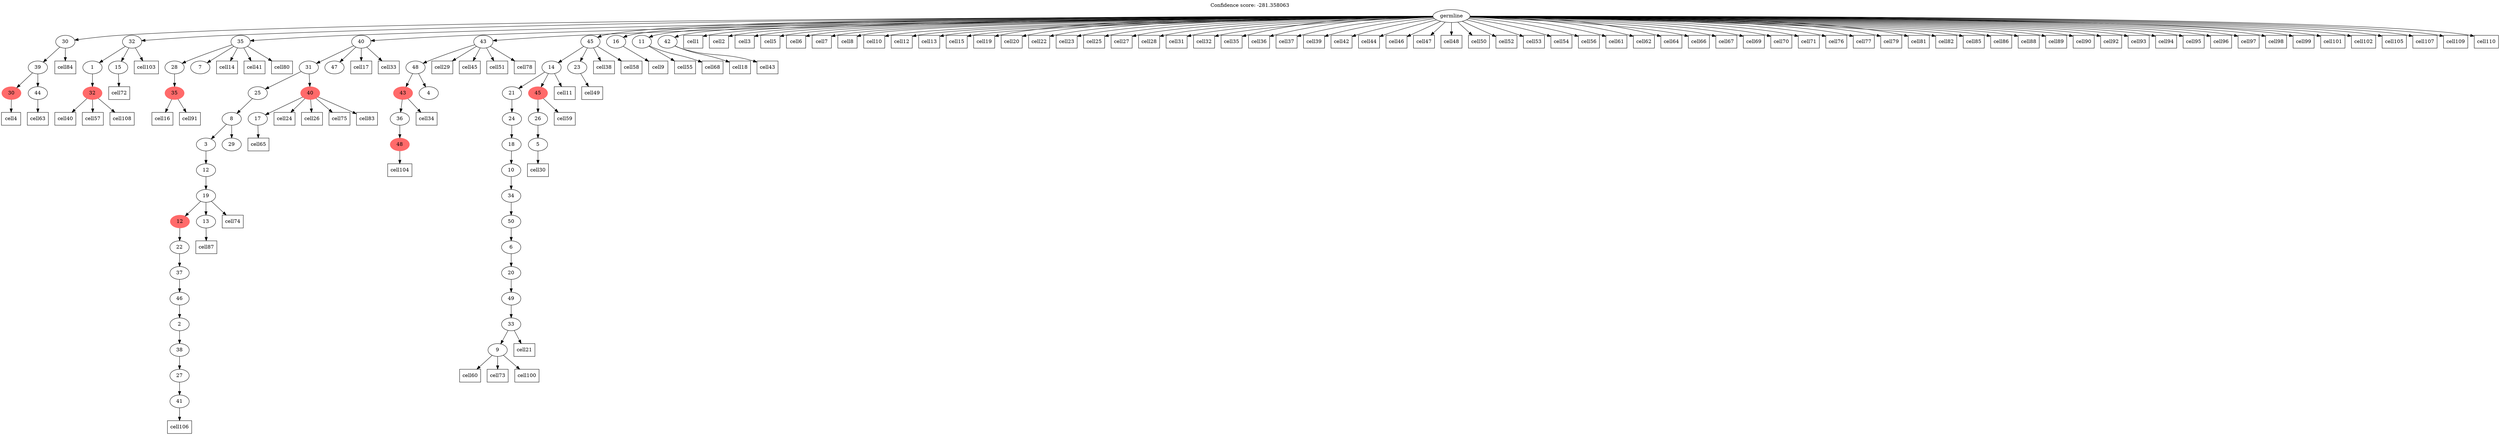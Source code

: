 digraph g {
	"54" -> "55";
	"55" [color=indianred1, style=filled, label="30"];
	"54" -> "56";
	"56" [label="44"];
	"53" -> "54";
	"54" [label="39"];
	"49" -> "50";
	"50" [color=indianred1, style=filled, label="32"];
	"48" -> "49";
	"49" [label="1"];
	"48" -> "51";
	"51" [label="15"];
	"45" -> "46";
	"46" [color=indianred1, style=filled, label="35"];
	"44" -> "45";
	"45" [label="28"];
	"44" -> "47";
	"47" [label="7"];
	"40" -> "41";
	"41" [label="41"];
	"39" -> "40";
	"40" [label="27"];
	"38" -> "39";
	"39" [label="38"];
	"37" -> "38";
	"38" [label="2"];
	"36" -> "37";
	"37" [label="46"];
	"35" -> "36";
	"36" [label="37"];
	"34" -> "35";
	"35" [label="22"];
	"32" -> "33";
	"33" [label="13"];
	"32" -> "34";
	"34" [color=indianred1, style=filled, label="12"];
	"31" -> "32";
	"32" [label="19"];
	"30" -> "31";
	"31" [label="12"];
	"29" -> "30";
	"30" [label="3"];
	"29" -> "42";
	"42" [label="29"];
	"28" -> "29";
	"29" [label="8"];
	"26" -> "27";
	"27" [label="17"];
	"25" -> "26";
	"26" [color=indianred1, style=filled, label="40"];
	"25" -> "28";
	"28" [label="25"];
	"24" -> "25";
	"25" [label="31"];
	"24" -> "43";
	"43" [label="47"];
	"21" -> "22";
	"22" [color=indianred1, style=filled, label="48"];
	"20" -> "21";
	"21" [label="36"];
	"19" -> "20";
	"20" [color=indianred1, style=filled, label="43"];
	"19" -> "23";
	"23" [label="4"];
	"18" -> "19";
	"19" [label="48"];
	"15" -> "16";
	"16" [label="9"];
	"14" -> "15";
	"15" [label="33"];
	"13" -> "14";
	"14" [label="49"];
	"12" -> "13";
	"13" [label="20"];
	"11" -> "12";
	"12" [label="6"];
	"10" -> "11";
	"11" [label="50"];
	"9" -> "10";
	"10" [label="34"];
	"8" -> "9";
	"9" [label="10"];
	"7" -> "8";
	"8" [label="18"];
	"6" -> "7";
	"7" [label="24"];
	"4" -> "5";
	"5" [label="5"];
	"3" -> "4";
	"4" [label="26"];
	"2" -> "3";
	"3" [color=indianred1, style=filled, label="45"];
	"2" -> "6";
	"6" [label="21"];
	"1" -> "2";
	"2" [label="14"];
	"1" -> "17";
	"17" [label="23"];
	"0" -> "1";
	"1" [label="45"];
	"0" -> "18";
	"18" [label="43"];
	"0" -> "24";
	"24" [label="40"];
	"0" -> "44";
	"44" [label="35"];
	"0" -> "48";
	"48" [label="32"];
	"0" -> "52";
	"52" [label="16"];
	"0" -> "53";
	"53" [label="30"];
	"0" -> "57";
	"57" [label="11"];
	"0" -> "58";
	"58" [label="42"];
	"0" [label="germline"];
	"0" -> "cell1";
	"cell1" [shape=box];
	"0" -> "cell2";
	"cell2" [shape=box];
	"0" -> "cell3";
	"cell3" [shape=box];
	"55" -> "cell4";
	"cell4" [shape=box];
	"0" -> "cell5";
	"cell5" [shape=box];
	"0" -> "cell6";
	"cell6" [shape=box];
	"0" -> "cell7";
	"cell7" [shape=box];
	"0" -> "cell8";
	"cell8" [shape=box];
	"52" -> "cell9";
	"cell9" [shape=box];
	"0" -> "cell10";
	"cell10" [shape=box];
	"2" -> "cell11";
	"cell11" [shape=box];
	"0" -> "cell12";
	"cell12" [shape=box];
	"0" -> "cell13";
	"cell13" [shape=box];
	"44" -> "cell14";
	"cell14" [shape=box];
	"0" -> "cell15";
	"cell15" [shape=box];
	"46" -> "cell16";
	"cell16" [shape=box];
	"24" -> "cell17";
	"cell17" [shape=box];
	"58" -> "cell18";
	"cell18" [shape=box];
	"0" -> "cell19";
	"cell19" [shape=box];
	"0" -> "cell20";
	"cell20" [shape=box];
	"15" -> "cell21";
	"cell21" [shape=box];
	"0" -> "cell22";
	"cell22" [shape=box];
	"0" -> "cell23";
	"cell23" [shape=box];
	"26" -> "cell24";
	"cell24" [shape=box];
	"0" -> "cell25";
	"cell25" [shape=box];
	"26" -> "cell26";
	"cell26" [shape=box];
	"0" -> "cell27";
	"cell27" [shape=box];
	"0" -> "cell28";
	"cell28" [shape=box];
	"18" -> "cell29";
	"cell29" [shape=box];
	"5" -> "cell30";
	"cell30" [shape=box];
	"0" -> "cell31";
	"cell31" [shape=box];
	"0" -> "cell32";
	"cell32" [shape=box];
	"24" -> "cell33";
	"cell33" [shape=box];
	"20" -> "cell34";
	"cell34" [shape=box];
	"0" -> "cell35";
	"cell35" [shape=box];
	"0" -> "cell36";
	"cell36" [shape=box];
	"0" -> "cell37";
	"cell37" [shape=box];
	"1" -> "cell38";
	"cell38" [shape=box];
	"0" -> "cell39";
	"cell39" [shape=box];
	"50" -> "cell40";
	"cell40" [shape=box];
	"44" -> "cell41";
	"cell41" [shape=box];
	"0" -> "cell42";
	"cell42" [shape=box];
	"58" -> "cell43";
	"cell43" [shape=box];
	"0" -> "cell44";
	"cell44" [shape=box];
	"18" -> "cell45";
	"cell45" [shape=box];
	"0" -> "cell46";
	"cell46" [shape=box];
	"0" -> "cell47";
	"cell47" [shape=box];
	"0" -> "cell48";
	"cell48" [shape=box];
	"17" -> "cell49";
	"cell49" [shape=box];
	"0" -> "cell50";
	"cell50" [shape=box];
	"18" -> "cell51";
	"cell51" [shape=box];
	"0" -> "cell52";
	"cell52" [shape=box];
	"0" -> "cell53";
	"cell53" [shape=box];
	"0" -> "cell54";
	"cell54" [shape=box];
	"57" -> "cell55";
	"cell55" [shape=box];
	"0" -> "cell56";
	"cell56" [shape=box];
	"50" -> "cell57";
	"cell57" [shape=box];
	"1" -> "cell58";
	"cell58" [shape=box];
	"3" -> "cell59";
	"cell59" [shape=box];
	"16" -> "cell60";
	"cell60" [shape=box];
	"0" -> "cell61";
	"cell61" [shape=box];
	"0" -> "cell62";
	"cell62" [shape=box];
	"56" -> "cell63";
	"cell63" [shape=box];
	"0" -> "cell64";
	"cell64" [shape=box];
	"27" -> "cell65";
	"cell65" [shape=box];
	"0" -> "cell66";
	"cell66" [shape=box];
	"0" -> "cell67";
	"cell67" [shape=box];
	"57" -> "cell68";
	"cell68" [shape=box];
	"0" -> "cell69";
	"cell69" [shape=box];
	"0" -> "cell70";
	"cell70" [shape=box];
	"0" -> "cell71";
	"cell71" [shape=box];
	"51" -> "cell72";
	"cell72" [shape=box];
	"16" -> "cell73";
	"cell73" [shape=box];
	"32" -> "cell74";
	"cell74" [shape=box];
	"26" -> "cell75";
	"cell75" [shape=box];
	"0" -> "cell76";
	"cell76" [shape=box];
	"0" -> "cell77";
	"cell77" [shape=box];
	"18" -> "cell78";
	"cell78" [shape=box];
	"0" -> "cell79";
	"cell79" [shape=box];
	"44" -> "cell80";
	"cell80" [shape=box];
	"0" -> "cell81";
	"cell81" [shape=box];
	"0" -> "cell82";
	"cell82" [shape=box];
	"26" -> "cell83";
	"cell83" [shape=box];
	"53" -> "cell84";
	"cell84" [shape=box];
	"0" -> "cell85";
	"cell85" [shape=box];
	"0" -> "cell86";
	"cell86" [shape=box];
	"33" -> "cell87";
	"cell87" [shape=box];
	"0" -> "cell88";
	"cell88" [shape=box];
	"0" -> "cell89";
	"cell89" [shape=box];
	"0" -> "cell90";
	"cell90" [shape=box];
	"46" -> "cell91";
	"cell91" [shape=box];
	"0" -> "cell92";
	"cell92" [shape=box];
	"0" -> "cell93";
	"cell93" [shape=box];
	"0" -> "cell94";
	"cell94" [shape=box];
	"0" -> "cell95";
	"cell95" [shape=box];
	"0" -> "cell96";
	"cell96" [shape=box];
	"0" -> "cell97";
	"cell97" [shape=box];
	"0" -> "cell98";
	"cell98" [shape=box];
	"0" -> "cell99";
	"cell99" [shape=box];
	"16" -> "cell100";
	"cell100" [shape=box];
	"0" -> "cell101";
	"cell101" [shape=box];
	"0" -> "cell102";
	"cell102" [shape=box];
	"48" -> "cell103";
	"cell103" [shape=box];
	"22" -> "cell104";
	"cell104" [shape=box];
	"0" -> "cell105";
	"cell105" [shape=box];
	"41" -> "cell106";
	"cell106" [shape=box];
	"0" -> "cell107";
	"cell107" [shape=box];
	"50" -> "cell108";
	"cell108" [shape=box];
	"0" -> "cell109";
	"cell109" [shape=box];
	"0" -> "cell110";
	"cell110" [shape=box];
	labelloc="t";
	label="Confidence score: -281.358063";
}

